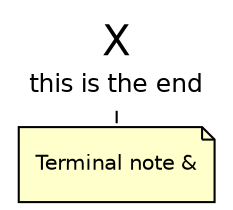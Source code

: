 digraph "state transitions" {
  fontname="Helvetica" fontsize=12 penwidth=2.0 splines=true ordering=out compound=true overlap=scale nodesep=0.3 ranksep=0.1
  node [shape=plaintext style=filled fillcolor="#FFFFFF01" fontname=Helvetica fontsize=12 penwidth=2.0]
  edge [fontname=Helvetica fontsize=10]

  "this is the end" [label= <
      <table align="center" cellborder="0" border="0">
        <tr><td cellpadding="0"><font color="black" point-size="20">X</font></td></tr>
        <tr><td cellpadding="0"><font color="black">this is the end</font></td></tr>
      </table>
    > class="state terminate"]
    "note_this is the end" [color=black fontcolor=black label="Terminal note &\l" shape=note fontsize=10 fillcolor="#ffffcc" penwidth=1.0]
    "this is the end" -> "note_this is the end" [style=dashed arrowtail=none arrowhead=none]

}
